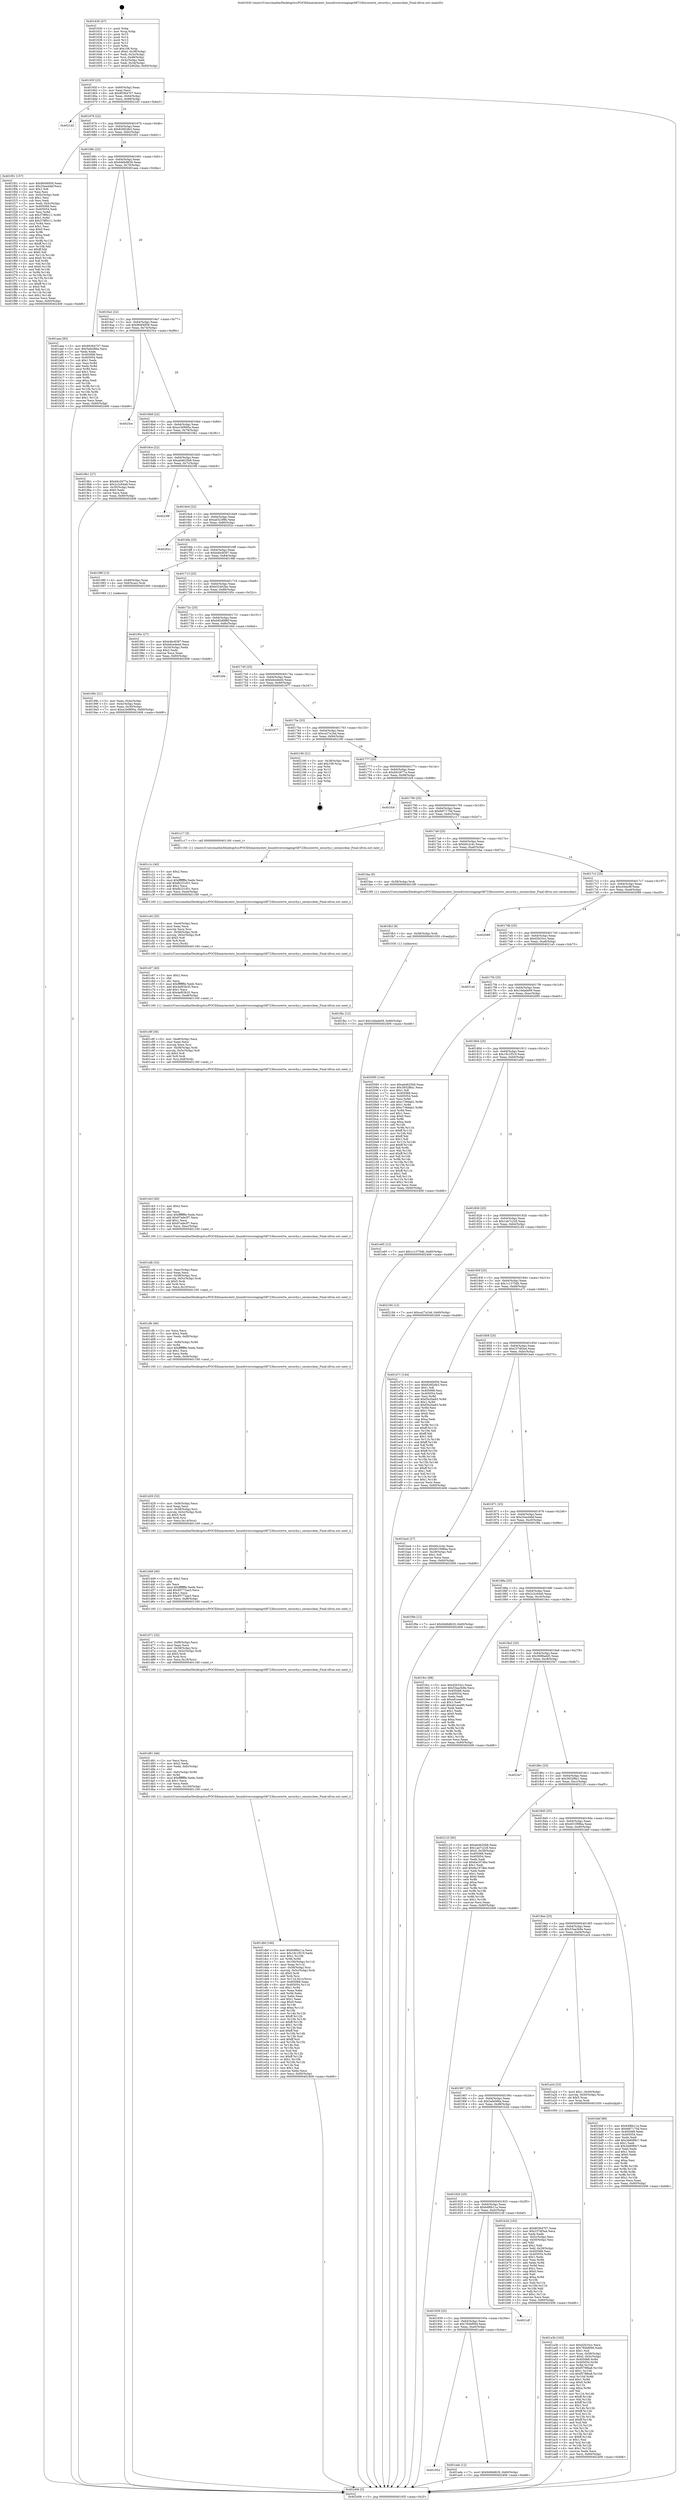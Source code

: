 digraph "0x401630" {
  label = "0x401630 (/mnt/c/Users/mathe/Desktop/tcc/POCII/binaries/extr_linuxdriversstagingrtl8723bscorertw_security.c_secmicclear_Final-ollvm.out::main(0))"
  labelloc = "t"
  node[shape=record]

  Entry [label="",width=0.3,height=0.3,shape=circle,fillcolor=black,style=filled]
  "0x40165f" [label="{
     0x40165f [23]\l
     | [instrs]\l
     &nbsp;&nbsp;0x40165f \<+3\>: mov -0x60(%rbp),%eax\l
     &nbsp;&nbsp;0x401662 \<+2\>: mov %eax,%ecx\l
     &nbsp;&nbsp;0x401664 \<+6\>: sub $0x80364707,%ecx\l
     &nbsp;&nbsp;0x40166a \<+3\>: mov %eax,-0x64(%rbp)\l
     &nbsp;&nbsp;0x40166d \<+3\>: mov %ecx,-0x68(%rbp)\l
     &nbsp;&nbsp;0x401670 \<+6\>: je 00000000004021d3 \<main+0xba3\>\l
  }"]
  "0x4021d3" [label="{
     0x4021d3\l
  }", style=dashed]
  "0x401676" [label="{
     0x401676 [22]\l
     | [instrs]\l
     &nbsp;&nbsp;0x401676 \<+5\>: jmp 000000000040167b \<main+0x4b\>\l
     &nbsp;&nbsp;0x40167b \<+3\>: mov -0x64(%rbp),%eax\l
     &nbsp;&nbsp;0x40167e \<+5\>: sub $0x826f2db3,%eax\l
     &nbsp;&nbsp;0x401683 \<+3\>: mov %eax,-0x6c(%rbp)\l
     &nbsp;&nbsp;0x401686 \<+6\>: je 0000000000401f01 \<main+0x8d1\>\l
  }"]
  Exit [label="",width=0.3,height=0.3,shape=circle,fillcolor=black,style=filled,peripheries=2]
  "0x401f01" [label="{
     0x401f01 [157]\l
     | [instrs]\l
     &nbsp;&nbsp;0x401f01 \<+5\>: mov $0x964f4956,%eax\l
     &nbsp;&nbsp;0x401f06 \<+5\>: mov $0x25ee44bf,%ecx\l
     &nbsp;&nbsp;0x401f0b \<+2\>: mov $0x1,%dl\l
     &nbsp;&nbsp;0x401f0d \<+2\>: xor %esi,%esi\l
     &nbsp;&nbsp;0x401f0f \<+3\>: mov -0x5c(%rbp),%edi\l
     &nbsp;&nbsp;0x401f12 \<+3\>: sub $0x1,%esi\l
     &nbsp;&nbsp;0x401f15 \<+2\>: sub %esi,%edi\l
     &nbsp;&nbsp;0x401f17 \<+3\>: mov %edi,-0x5c(%rbp)\l
     &nbsp;&nbsp;0x401f1a \<+7\>: mov 0x405068,%esi\l
     &nbsp;&nbsp;0x401f21 \<+7\>: mov 0x405054,%edi\l
     &nbsp;&nbsp;0x401f28 \<+3\>: mov %esi,%r8d\l
     &nbsp;&nbsp;0x401f2b \<+7\>: sub $0x378f0c11,%r8d\l
     &nbsp;&nbsp;0x401f32 \<+4\>: sub $0x1,%r8d\l
     &nbsp;&nbsp;0x401f36 \<+7\>: add $0x378f0c11,%r8d\l
     &nbsp;&nbsp;0x401f3d \<+4\>: imul %r8d,%esi\l
     &nbsp;&nbsp;0x401f41 \<+3\>: and $0x1,%esi\l
     &nbsp;&nbsp;0x401f44 \<+3\>: cmp $0x0,%esi\l
     &nbsp;&nbsp;0x401f47 \<+4\>: sete %r9b\l
     &nbsp;&nbsp;0x401f4b \<+3\>: cmp $0xa,%edi\l
     &nbsp;&nbsp;0x401f4e \<+4\>: setl %r10b\l
     &nbsp;&nbsp;0x401f52 \<+3\>: mov %r9b,%r11b\l
     &nbsp;&nbsp;0x401f55 \<+4\>: xor $0xff,%r11b\l
     &nbsp;&nbsp;0x401f59 \<+3\>: mov %r10b,%bl\l
     &nbsp;&nbsp;0x401f5c \<+3\>: xor $0xff,%bl\l
     &nbsp;&nbsp;0x401f5f \<+3\>: xor $0x0,%dl\l
     &nbsp;&nbsp;0x401f62 \<+3\>: mov %r11b,%r14b\l
     &nbsp;&nbsp;0x401f65 \<+4\>: and $0x0,%r14b\l
     &nbsp;&nbsp;0x401f69 \<+3\>: and %dl,%r9b\l
     &nbsp;&nbsp;0x401f6c \<+3\>: mov %bl,%r15b\l
     &nbsp;&nbsp;0x401f6f \<+4\>: and $0x0,%r15b\l
     &nbsp;&nbsp;0x401f73 \<+3\>: and %dl,%r10b\l
     &nbsp;&nbsp;0x401f76 \<+3\>: or %r9b,%r14b\l
     &nbsp;&nbsp;0x401f79 \<+3\>: or %r10b,%r15b\l
     &nbsp;&nbsp;0x401f7c \<+3\>: xor %r15b,%r14b\l
     &nbsp;&nbsp;0x401f7f \<+3\>: or %bl,%r11b\l
     &nbsp;&nbsp;0x401f82 \<+4\>: xor $0xff,%r11b\l
     &nbsp;&nbsp;0x401f86 \<+3\>: or $0x0,%dl\l
     &nbsp;&nbsp;0x401f89 \<+3\>: and %dl,%r11b\l
     &nbsp;&nbsp;0x401f8c \<+3\>: or %r11b,%r14b\l
     &nbsp;&nbsp;0x401f8f \<+4\>: test $0x1,%r14b\l
     &nbsp;&nbsp;0x401f93 \<+3\>: cmovne %ecx,%eax\l
     &nbsp;&nbsp;0x401f96 \<+3\>: mov %eax,-0x60(%rbp)\l
     &nbsp;&nbsp;0x401f99 \<+5\>: jmp 0000000000402406 \<main+0xdd6\>\l
  }"]
  "0x40168c" [label="{
     0x40168c [22]\l
     | [instrs]\l
     &nbsp;&nbsp;0x40168c \<+5\>: jmp 0000000000401691 \<main+0x61\>\l
     &nbsp;&nbsp;0x401691 \<+3\>: mov -0x64(%rbp),%eax\l
     &nbsp;&nbsp;0x401694 \<+5\>: sub $0x946b8629,%eax\l
     &nbsp;&nbsp;0x401699 \<+3\>: mov %eax,-0x70(%rbp)\l
     &nbsp;&nbsp;0x40169c \<+6\>: je 0000000000401aea \<main+0x4ba\>\l
  }"]
  "0x401fbc" [label="{
     0x401fbc [12]\l
     | [instrs]\l
     &nbsp;&nbsp;0x401fbc \<+7\>: movl $0x16dade09,-0x60(%rbp)\l
     &nbsp;&nbsp;0x401fc3 \<+5\>: jmp 0000000000402406 \<main+0xdd6\>\l
  }"]
  "0x401aea" [label="{
     0x401aea [83]\l
     | [instrs]\l
     &nbsp;&nbsp;0x401aea \<+5\>: mov $0x80364707,%eax\l
     &nbsp;&nbsp;0x401aef \<+5\>: mov $0x5afa586a,%ecx\l
     &nbsp;&nbsp;0x401af4 \<+2\>: xor %edx,%edx\l
     &nbsp;&nbsp;0x401af6 \<+7\>: mov 0x405068,%esi\l
     &nbsp;&nbsp;0x401afd \<+7\>: mov 0x405054,%edi\l
     &nbsp;&nbsp;0x401b04 \<+3\>: sub $0x1,%edx\l
     &nbsp;&nbsp;0x401b07 \<+3\>: mov %esi,%r8d\l
     &nbsp;&nbsp;0x401b0a \<+3\>: add %edx,%r8d\l
     &nbsp;&nbsp;0x401b0d \<+4\>: imul %r8d,%esi\l
     &nbsp;&nbsp;0x401b11 \<+3\>: and $0x1,%esi\l
     &nbsp;&nbsp;0x401b14 \<+3\>: cmp $0x0,%esi\l
     &nbsp;&nbsp;0x401b17 \<+4\>: sete %r9b\l
     &nbsp;&nbsp;0x401b1b \<+3\>: cmp $0xa,%edi\l
     &nbsp;&nbsp;0x401b1e \<+4\>: setl %r10b\l
     &nbsp;&nbsp;0x401b22 \<+3\>: mov %r9b,%r11b\l
     &nbsp;&nbsp;0x401b25 \<+3\>: and %r10b,%r11b\l
     &nbsp;&nbsp;0x401b28 \<+3\>: xor %r10b,%r9b\l
     &nbsp;&nbsp;0x401b2b \<+3\>: or %r9b,%r11b\l
     &nbsp;&nbsp;0x401b2e \<+4\>: test $0x1,%r11b\l
     &nbsp;&nbsp;0x401b32 \<+3\>: cmovne %ecx,%eax\l
     &nbsp;&nbsp;0x401b35 \<+3\>: mov %eax,-0x60(%rbp)\l
     &nbsp;&nbsp;0x401b38 \<+5\>: jmp 0000000000402406 \<main+0xdd6\>\l
  }"]
  "0x4016a2" [label="{
     0x4016a2 [22]\l
     | [instrs]\l
     &nbsp;&nbsp;0x4016a2 \<+5\>: jmp 00000000004016a7 \<main+0x77\>\l
     &nbsp;&nbsp;0x4016a7 \<+3\>: mov -0x64(%rbp),%eax\l
     &nbsp;&nbsp;0x4016aa \<+5\>: sub $0x964f4956,%eax\l
     &nbsp;&nbsp;0x4016af \<+3\>: mov %eax,-0x74(%rbp)\l
     &nbsp;&nbsp;0x4016b2 \<+6\>: je 00000000004023ce \<main+0xd9e\>\l
  }"]
  "0x401fb3" [label="{
     0x401fb3 [9]\l
     | [instrs]\l
     &nbsp;&nbsp;0x401fb3 \<+4\>: mov -0x58(%rbp),%rdi\l
     &nbsp;&nbsp;0x401fb7 \<+5\>: call 0000000000401030 \<free@plt\>\l
     | [calls]\l
     &nbsp;&nbsp;0x401030 \{1\} (unknown)\l
  }"]
  "0x4023ce" [label="{
     0x4023ce\l
  }", style=dashed]
  "0x4016b8" [label="{
     0x4016b8 [22]\l
     | [instrs]\l
     &nbsp;&nbsp;0x4016b8 \<+5\>: jmp 00000000004016bd \<main+0x8d\>\l
     &nbsp;&nbsp;0x4016bd \<+3\>: mov -0x64(%rbp),%eax\l
     &nbsp;&nbsp;0x4016c0 \<+5\>: sub $0xa1b0895a,%eax\l
     &nbsp;&nbsp;0x4016c5 \<+3\>: mov %eax,-0x78(%rbp)\l
     &nbsp;&nbsp;0x4016c8 \<+6\>: je 00000000004019b1 \<main+0x381\>\l
  }"]
  "0x401dbf" [label="{
     0x401dbf [166]\l
     | [instrs]\l
     &nbsp;&nbsp;0x401dbf \<+5\>: mov $0x64f6b11a,%ecx\l
     &nbsp;&nbsp;0x401dc4 \<+5\>: mov $0x19c1f519,%edx\l
     &nbsp;&nbsp;0x401dc9 \<+3\>: mov $0x1,%r10b\l
     &nbsp;&nbsp;0x401dcc \<+3\>: xor %r9d,%r9d\l
     &nbsp;&nbsp;0x401dcf \<+7\>: mov -0x100(%rbp),%r11d\l
     &nbsp;&nbsp;0x401dd6 \<+4\>: imul %eax,%r11d\l
     &nbsp;&nbsp;0x401dda \<+4\>: mov -0x58(%rbp),%rsi\l
     &nbsp;&nbsp;0x401dde \<+4\>: movslq -0x5c(%rbp),%rdi\l
     &nbsp;&nbsp;0x401de2 \<+4\>: shl $0x5,%rdi\l
     &nbsp;&nbsp;0x401de6 \<+3\>: add %rdi,%rsi\l
     &nbsp;&nbsp;0x401de9 \<+4\>: mov %r11d,0x1c(%rsi)\l
     &nbsp;&nbsp;0x401ded \<+7\>: mov 0x405068,%eax\l
     &nbsp;&nbsp;0x401df4 \<+8\>: mov 0x405054,%r11d\l
     &nbsp;&nbsp;0x401dfc \<+4\>: sub $0x1,%r9d\l
     &nbsp;&nbsp;0x401e00 \<+2\>: mov %eax,%ebx\l
     &nbsp;&nbsp;0x401e02 \<+3\>: add %r9d,%ebx\l
     &nbsp;&nbsp;0x401e05 \<+3\>: imul %ebx,%eax\l
     &nbsp;&nbsp;0x401e08 \<+3\>: and $0x1,%eax\l
     &nbsp;&nbsp;0x401e0b \<+3\>: cmp $0x0,%eax\l
     &nbsp;&nbsp;0x401e0e \<+4\>: sete %r14b\l
     &nbsp;&nbsp;0x401e12 \<+4\>: cmp $0xa,%r11d\l
     &nbsp;&nbsp;0x401e16 \<+4\>: setl %r15b\l
     &nbsp;&nbsp;0x401e1a \<+3\>: mov %r14b,%r12b\l
     &nbsp;&nbsp;0x401e1d \<+4\>: xor $0xff,%r12b\l
     &nbsp;&nbsp;0x401e21 \<+3\>: mov %r15b,%r13b\l
     &nbsp;&nbsp;0x401e24 \<+4\>: xor $0xff,%r13b\l
     &nbsp;&nbsp;0x401e28 \<+4\>: xor $0x1,%r10b\l
     &nbsp;&nbsp;0x401e2c \<+3\>: mov %r12b,%al\l
     &nbsp;&nbsp;0x401e2f \<+2\>: and $0xff,%al\l
     &nbsp;&nbsp;0x401e31 \<+3\>: and %r10b,%r14b\l
     &nbsp;&nbsp;0x401e34 \<+3\>: mov %r13b,%sil\l
     &nbsp;&nbsp;0x401e37 \<+4\>: and $0xff,%sil\l
     &nbsp;&nbsp;0x401e3b \<+3\>: and %r10b,%r15b\l
     &nbsp;&nbsp;0x401e3e \<+3\>: or %r14b,%al\l
     &nbsp;&nbsp;0x401e41 \<+3\>: or %r15b,%sil\l
     &nbsp;&nbsp;0x401e44 \<+3\>: xor %sil,%al\l
     &nbsp;&nbsp;0x401e47 \<+3\>: or %r13b,%r12b\l
     &nbsp;&nbsp;0x401e4a \<+4\>: xor $0xff,%r12b\l
     &nbsp;&nbsp;0x401e4e \<+4\>: or $0x1,%r10b\l
     &nbsp;&nbsp;0x401e52 \<+3\>: and %r10b,%r12b\l
     &nbsp;&nbsp;0x401e55 \<+3\>: or %r12b,%al\l
     &nbsp;&nbsp;0x401e58 \<+2\>: test $0x1,%al\l
     &nbsp;&nbsp;0x401e5a \<+3\>: cmovne %edx,%ecx\l
     &nbsp;&nbsp;0x401e5d \<+3\>: mov %ecx,-0x60(%rbp)\l
     &nbsp;&nbsp;0x401e60 \<+5\>: jmp 0000000000402406 \<main+0xdd6\>\l
  }"]
  "0x4019b1" [label="{
     0x4019b1 [27]\l
     | [instrs]\l
     &nbsp;&nbsp;0x4019b1 \<+5\>: mov $0xd4c2677a,%eax\l
     &nbsp;&nbsp;0x4019b6 \<+5\>: mov $0x2c2c64a9,%ecx\l
     &nbsp;&nbsp;0x4019bb \<+3\>: mov -0x30(%rbp),%edx\l
     &nbsp;&nbsp;0x4019be \<+3\>: cmp $0x0,%edx\l
     &nbsp;&nbsp;0x4019c1 \<+3\>: cmove %ecx,%eax\l
     &nbsp;&nbsp;0x4019c4 \<+3\>: mov %eax,-0x60(%rbp)\l
     &nbsp;&nbsp;0x4019c7 \<+5\>: jmp 0000000000402406 \<main+0xdd6\>\l
  }"]
  "0x4016ce" [label="{
     0x4016ce [22]\l
     | [instrs]\l
     &nbsp;&nbsp;0x4016ce \<+5\>: jmp 00000000004016d3 \<main+0xa3\>\l
     &nbsp;&nbsp;0x4016d3 \<+3\>: mov -0x64(%rbp),%eax\l
     &nbsp;&nbsp;0x4016d6 \<+5\>: sub $0xab4625b8,%eax\l
     &nbsp;&nbsp;0x4016db \<+3\>: mov %eax,-0x7c(%rbp)\l
     &nbsp;&nbsp;0x4016de \<+6\>: je 00000000004023f8 \<main+0xdc8\>\l
  }"]
  "0x401d91" [label="{
     0x401d91 [46]\l
     | [instrs]\l
     &nbsp;&nbsp;0x401d91 \<+2\>: xor %ecx,%ecx\l
     &nbsp;&nbsp;0x401d93 \<+5\>: mov $0x2,%edx\l
     &nbsp;&nbsp;0x401d98 \<+6\>: mov %edx,-0xfc(%rbp)\l
     &nbsp;&nbsp;0x401d9e \<+1\>: cltd\l
     &nbsp;&nbsp;0x401d9f \<+7\>: mov -0xfc(%rbp),%r9d\l
     &nbsp;&nbsp;0x401da6 \<+3\>: idiv %r9d\l
     &nbsp;&nbsp;0x401da9 \<+6\>: imul $0xfffffffe,%edx,%edx\l
     &nbsp;&nbsp;0x401daf \<+3\>: sub $0x1,%ecx\l
     &nbsp;&nbsp;0x401db2 \<+2\>: sub %ecx,%edx\l
     &nbsp;&nbsp;0x401db4 \<+6\>: mov %edx,-0x100(%rbp)\l
     &nbsp;&nbsp;0x401dba \<+5\>: call 0000000000401160 \<next_i\>\l
     | [calls]\l
     &nbsp;&nbsp;0x401160 \{1\} (/mnt/c/Users/mathe/Desktop/tcc/POCII/binaries/extr_linuxdriversstagingrtl8723bscorertw_security.c_secmicclear_Final-ollvm.out::next_i)\l
  }"]
  "0x4023f8" [label="{
     0x4023f8\l
  }", style=dashed]
  "0x4016e4" [label="{
     0x4016e4 [22]\l
     | [instrs]\l
     &nbsp;&nbsp;0x4016e4 \<+5\>: jmp 00000000004016e9 \<main+0xb9\>\l
     &nbsp;&nbsp;0x4016e9 \<+3\>: mov -0x64(%rbp),%eax\l
     &nbsp;&nbsp;0x4016ec \<+5\>: sub $0xad323f9b,%eax\l
     &nbsp;&nbsp;0x4016f1 \<+3\>: mov %eax,-0x80(%rbp)\l
     &nbsp;&nbsp;0x4016f4 \<+6\>: je 000000000040202c \<main+0x9fc\>\l
  }"]
  "0x401d71" [label="{
     0x401d71 [32]\l
     | [instrs]\l
     &nbsp;&nbsp;0x401d71 \<+6\>: mov -0xf8(%rbp),%ecx\l
     &nbsp;&nbsp;0x401d77 \<+3\>: imul %eax,%ecx\l
     &nbsp;&nbsp;0x401d7a \<+4\>: mov -0x58(%rbp),%rsi\l
     &nbsp;&nbsp;0x401d7e \<+4\>: movslq -0x5c(%rbp),%rdi\l
     &nbsp;&nbsp;0x401d82 \<+4\>: shl $0x5,%rdi\l
     &nbsp;&nbsp;0x401d86 \<+3\>: add %rdi,%rsi\l
     &nbsp;&nbsp;0x401d89 \<+3\>: mov %ecx,0x18(%rsi)\l
     &nbsp;&nbsp;0x401d8c \<+5\>: call 0000000000401160 \<next_i\>\l
     | [calls]\l
     &nbsp;&nbsp;0x401160 \{1\} (/mnt/c/Users/mathe/Desktop/tcc/POCII/binaries/extr_linuxdriversstagingrtl8723bscorertw_security.c_secmicclear_Final-ollvm.out::next_i)\l
  }"]
  "0x40202c" [label="{
     0x40202c\l
  }", style=dashed]
  "0x4016fa" [label="{
     0x4016fa [25]\l
     | [instrs]\l
     &nbsp;&nbsp;0x4016fa \<+5\>: jmp 00000000004016ff \<main+0xcf\>\l
     &nbsp;&nbsp;0x4016ff \<+3\>: mov -0x64(%rbp),%eax\l
     &nbsp;&nbsp;0x401702 \<+5\>: sub $0xb4bc8397,%eax\l
     &nbsp;&nbsp;0x401707 \<+6\>: mov %eax,-0x84(%rbp)\l
     &nbsp;&nbsp;0x40170d \<+6\>: je 000000000040198f \<main+0x35f\>\l
  }"]
  "0x401d49" [label="{
     0x401d49 [40]\l
     | [instrs]\l
     &nbsp;&nbsp;0x401d49 \<+5\>: mov $0x2,%ecx\l
     &nbsp;&nbsp;0x401d4e \<+1\>: cltd\l
     &nbsp;&nbsp;0x401d4f \<+2\>: idiv %ecx\l
     &nbsp;&nbsp;0x401d51 \<+6\>: imul $0xfffffffe,%edx,%ecx\l
     &nbsp;&nbsp;0x401d57 \<+6\>: add $0x95772aa3,%ecx\l
     &nbsp;&nbsp;0x401d5d \<+3\>: add $0x1,%ecx\l
     &nbsp;&nbsp;0x401d60 \<+6\>: sub $0x95772aa3,%ecx\l
     &nbsp;&nbsp;0x401d66 \<+6\>: mov %ecx,-0xf8(%rbp)\l
     &nbsp;&nbsp;0x401d6c \<+5\>: call 0000000000401160 \<next_i\>\l
     | [calls]\l
     &nbsp;&nbsp;0x401160 \{1\} (/mnt/c/Users/mathe/Desktop/tcc/POCII/binaries/extr_linuxdriversstagingrtl8723bscorertw_security.c_secmicclear_Final-ollvm.out::next_i)\l
  }"]
  "0x40198f" [label="{
     0x40198f [13]\l
     | [instrs]\l
     &nbsp;&nbsp;0x40198f \<+4\>: mov -0x48(%rbp),%rax\l
     &nbsp;&nbsp;0x401993 \<+4\>: mov 0x8(%rax),%rdi\l
     &nbsp;&nbsp;0x401997 \<+5\>: call 0000000000401060 \<atoi@plt\>\l
     | [calls]\l
     &nbsp;&nbsp;0x401060 \{1\} (unknown)\l
  }"]
  "0x401713" [label="{
     0x401713 [25]\l
     | [instrs]\l
     &nbsp;&nbsp;0x401713 \<+5\>: jmp 0000000000401718 \<main+0xe8\>\l
     &nbsp;&nbsp;0x401718 \<+3\>: mov -0x64(%rbp),%eax\l
     &nbsp;&nbsp;0x40171b \<+5\>: sub $0xb52462be,%eax\l
     &nbsp;&nbsp;0x401720 \<+6\>: mov %eax,-0x88(%rbp)\l
     &nbsp;&nbsp;0x401726 \<+6\>: je 000000000040195c \<main+0x32c\>\l
  }"]
  "0x401d29" [label="{
     0x401d29 [32]\l
     | [instrs]\l
     &nbsp;&nbsp;0x401d29 \<+6\>: mov -0xf4(%rbp),%ecx\l
     &nbsp;&nbsp;0x401d2f \<+3\>: imul %eax,%ecx\l
     &nbsp;&nbsp;0x401d32 \<+4\>: mov -0x58(%rbp),%rsi\l
     &nbsp;&nbsp;0x401d36 \<+4\>: movslq -0x5c(%rbp),%rdi\l
     &nbsp;&nbsp;0x401d3a \<+4\>: shl $0x5,%rdi\l
     &nbsp;&nbsp;0x401d3e \<+3\>: add %rdi,%rsi\l
     &nbsp;&nbsp;0x401d41 \<+3\>: mov %ecx,0x14(%rsi)\l
     &nbsp;&nbsp;0x401d44 \<+5\>: call 0000000000401160 \<next_i\>\l
     | [calls]\l
     &nbsp;&nbsp;0x401160 \{1\} (/mnt/c/Users/mathe/Desktop/tcc/POCII/binaries/extr_linuxdriversstagingrtl8723bscorertw_security.c_secmicclear_Final-ollvm.out::next_i)\l
  }"]
  "0x40195c" [label="{
     0x40195c [27]\l
     | [instrs]\l
     &nbsp;&nbsp;0x40195c \<+5\>: mov $0xb4bc8397,%eax\l
     &nbsp;&nbsp;0x401961 \<+5\>: mov $0xbdceded4,%ecx\l
     &nbsp;&nbsp;0x401966 \<+3\>: mov -0x34(%rbp),%edx\l
     &nbsp;&nbsp;0x401969 \<+3\>: cmp $0x2,%edx\l
     &nbsp;&nbsp;0x40196c \<+3\>: cmovne %ecx,%eax\l
     &nbsp;&nbsp;0x40196f \<+3\>: mov %eax,-0x60(%rbp)\l
     &nbsp;&nbsp;0x401972 \<+5\>: jmp 0000000000402406 \<main+0xdd6\>\l
  }"]
  "0x40172c" [label="{
     0x40172c [25]\l
     | [instrs]\l
     &nbsp;&nbsp;0x40172c \<+5\>: jmp 0000000000401731 \<main+0x101\>\l
     &nbsp;&nbsp;0x401731 \<+3\>: mov -0x64(%rbp),%eax\l
     &nbsp;&nbsp;0x401734 \<+5\>: sub $0xb82d986f,%eax\l
     &nbsp;&nbsp;0x401739 \<+6\>: mov %eax,-0x8c(%rbp)\l
     &nbsp;&nbsp;0x40173f \<+6\>: je 0000000000401fd4 \<main+0x9a4\>\l
  }"]
  "0x402406" [label="{
     0x402406 [5]\l
     | [instrs]\l
     &nbsp;&nbsp;0x402406 \<+5\>: jmp 000000000040165f \<main+0x2f\>\l
  }"]
  "0x401630" [label="{
     0x401630 [47]\l
     | [instrs]\l
     &nbsp;&nbsp;0x401630 \<+1\>: push %rbp\l
     &nbsp;&nbsp;0x401631 \<+3\>: mov %rsp,%rbp\l
     &nbsp;&nbsp;0x401634 \<+2\>: push %r15\l
     &nbsp;&nbsp;0x401636 \<+2\>: push %r14\l
     &nbsp;&nbsp;0x401638 \<+2\>: push %r13\l
     &nbsp;&nbsp;0x40163a \<+2\>: push %r12\l
     &nbsp;&nbsp;0x40163c \<+1\>: push %rbx\l
     &nbsp;&nbsp;0x40163d \<+7\>: sub $0x108,%rsp\l
     &nbsp;&nbsp;0x401644 \<+7\>: movl $0x0,-0x38(%rbp)\l
     &nbsp;&nbsp;0x40164b \<+3\>: mov %edi,-0x3c(%rbp)\l
     &nbsp;&nbsp;0x40164e \<+4\>: mov %rsi,-0x48(%rbp)\l
     &nbsp;&nbsp;0x401652 \<+3\>: mov -0x3c(%rbp),%edi\l
     &nbsp;&nbsp;0x401655 \<+3\>: mov %edi,-0x34(%rbp)\l
     &nbsp;&nbsp;0x401658 \<+7\>: movl $0xb52462be,-0x60(%rbp)\l
  }"]
  "0x40199c" [label="{
     0x40199c [21]\l
     | [instrs]\l
     &nbsp;&nbsp;0x40199c \<+3\>: mov %eax,-0x4c(%rbp)\l
     &nbsp;&nbsp;0x40199f \<+3\>: mov -0x4c(%rbp),%eax\l
     &nbsp;&nbsp;0x4019a2 \<+3\>: mov %eax,-0x30(%rbp)\l
     &nbsp;&nbsp;0x4019a5 \<+7\>: movl $0xa1b0895a,-0x60(%rbp)\l
     &nbsp;&nbsp;0x4019ac \<+5\>: jmp 0000000000402406 \<main+0xdd6\>\l
  }"]
  "0x401cfb" [label="{
     0x401cfb [46]\l
     | [instrs]\l
     &nbsp;&nbsp;0x401cfb \<+2\>: xor %ecx,%ecx\l
     &nbsp;&nbsp;0x401cfd \<+5\>: mov $0x2,%edx\l
     &nbsp;&nbsp;0x401d02 \<+6\>: mov %edx,-0xf0(%rbp)\l
     &nbsp;&nbsp;0x401d08 \<+1\>: cltd\l
     &nbsp;&nbsp;0x401d09 \<+7\>: mov -0xf0(%rbp),%r9d\l
     &nbsp;&nbsp;0x401d10 \<+3\>: idiv %r9d\l
     &nbsp;&nbsp;0x401d13 \<+6\>: imul $0xfffffffe,%edx,%edx\l
     &nbsp;&nbsp;0x401d19 \<+3\>: sub $0x1,%ecx\l
     &nbsp;&nbsp;0x401d1c \<+2\>: sub %ecx,%edx\l
     &nbsp;&nbsp;0x401d1e \<+6\>: mov %edx,-0xf4(%rbp)\l
     &nbsp;&nbsp;0x401d24 \<+5\>: call 0000000000401160 \<next_i\>\l
     | [calls]\l
     &nbsp;&nbsp;0x401160 \{1\} (/mnt/c/Users/mathe/Desktop/tcc/POCII/binaries/extr_linuxdriversstagingrtl8723bscorertw_security.c_secmicclear_Final-ollvm.out::next_i)\l
  }"]
  "0x401fd4" [label="{
     0x401fd4\l
  }", style=dashed]
  "0x401745" [label="{
     0x401745 [25]\l
     | [instrs]\l
     &nbsp;&nbsp;0x401745 \<+5\>: jmp 000000000040174a \<main+0x11a\>\l
     &nbsp;&nbsp;0x40174a \<+3\>: mov -0x64(%rbp),%eax\l
     &nbsp;&nbsp;0x40174d \<+5\>: sub $0xbdceded4,%eax\l
     &nbsp;&nbsp;0x401752 \<+6\>: mov %eax,-0x90(%rbp)\l
     &nbsp;&nbsp;0x401758 \<+6\>: je 0000000000401977 \<main+0x347\>\l
  }"]
  "0x401cdb" [label="{
     0x401cdb [32]\l
     | [instrs]\l
     &nbsp;&nbsp;0x401cdb \<+6\>: mov -0xec(%rbp),%ecx\l
     &nbsp;&nbsp;0x401ce1 \<+3\>: imul %eax,%ecx\l
     &nbsp;&nbsp;0x401ce4 \<+4\>: mov -0x58(%rbp),%rsi\l
     &nbsp;&nbsp;0x401ce8 \<+4\>: movslq -0x5c(%rbp),%rdi\l
     &nbsp;&nbsp;0x401cec \<+4\>: shl $0x5,%rdi\l
     &nbsp;&nbsp;0x401cf0 \<+3\>: add %rdi,%rsi\l
     &nbsp;&nbsp;0x401cf3 \<+3\>: mov %ecx,0x10(%rsi)\l
     &nbsp;&nbsp;0x401cf6 \<+5\>: call 0000000000401160 \<next_i\>\l
     | [calls]\l
     &nbsp;&nbsp;0x401160 \{1\} (/mnt/c/Users/mathe/Desktop/tcc/POCII/binaries/extr_linuxdriversstagingrtl8723bscorertw_security.c_secmicclear_Final-ollvm.out::next_i)\l
  }"]
  "0x401977" [label="{
     0x401977\l
  }", style=dashed]
  "0x40175e" [label="{
     0x40175e [25]\l
     | [instrs]\l
     &nbsp;&nbsp;0x40175e \<+5\>: jmp 0000000000401763 \<main+0x133\>\l
     &nbsp;&nbsp;0x401763 \<+3\>: mov -0x64(%rbp),%eax\l
     &nbsp;&nbsp;0x401766 \<+5\>: sub $0xce27a1bd,%eax\l
     &nbsp;&nbsp;0x40176b \<+6\>: mov %eax,-0x94(%rbp)\l
     &nbsp;&nbsp;0x401771 \<+6\>: je 0000000000402190 \<main+0xb60\>\l
  }"]
  "0x401cb3" [label="{
     0x401cb3 [40]\l
     | [instrs]\l
     &nbsp;&nbsp;0x401cb3 \<+5\>: mov $0x2,%ecx\l
     &nbsp;&nbsp;0x401cb8 \<+1\>: cltd\l
     &nbsp;&nbsp;0x401cb9 \<+2\>: idiv %ecx\l
     &nbsp;&nbsp;0x401cbb \<+6\>: imul $0xfffffffe,%edx,%ecx\l
     &nbsp;&nbsp;0x401cc1 \<+6\>: add $0x97ade3f7,%ecx\l
     &nbsp;&nbsp;0x401cc7 \<+3\>: add $0x1,%ecx\l
     &nbsp;&nbsp;0x401cca \<+6\>: sub $0x97ade3f7,%ecx\l
     &nbsp;&nbsp;0x401cd0 \<+6\>: mov %ecx,-0xec(%rbp)\l
     &nbsp;&nbsp;0x401cd6 \<+5\>: call 0000000000401160 \<next_i\>\l
     | [calls]\l
     &nbsp;&nbsp;0x401160 \{1\} (/mnt/c/Users/mathe/Desktop/tcc/POCII/binaries/extr_linuxdriversstagingrtl8723bscorertw_security.c_secmicclear_Final-ollvm.out::next_i)\l
  }"]
  "0x402190" [label="{
     0x402190 [21]\l
     | [instrs]\l
     &nbsp;&nbsp;0x402190 \<+3\>: mov -0x38(%rbp),%eax\l
     &nbsp;&nbsp;0x402193 \<+7\>: add $0x108,%rsp\l
     &nbsp;&nbsp;0x40219a \<+1\>: pop %rbx\l
     &nbsp;&nbsp;0x40219b \<+2\>: pop %r12\l
     &nbsp;&nbsp;0x40219d \<+2\>: pop %r13\l
     &nbsp;&nbsp;0x40219f \<+2\>: pop %r14\l
     &nbsp;&nbsp;0x4021a1 \<+2\>: pop %r15\l
     &nbsp;&nbsp;0x4021a3 \<+1\>: pop %rbp\l
     &nbsp;&nbsp;0x4021a4 \<+1\>: ret\l
  }"]
  "0x401777" [label="{
     0x401777 [25]\l
     | [instrs]\l
     &nbsp;&nbsp;0x401777 \<+5\>: jmp 000000000040177c \<main+0x14c\>\l
     &nbsp;&nbsp;0x40177c \<+3\>: mov -0x64(%rbp),%eax\l
     &nbsp;&nbsp;0x40177f \<+5\>: sub $0xd4c2677a,%eax\l
     &nbsp;&nbsp;0x401784 \<+6\>: mov %eax,-0x98(%rbp)\l
     &nbsp;&nbsp;0x40178a \<+6\>: je 0000000000401fc8 \<main+0x998\>\l
  }"]
  "0x401c8f" [label="{
     0x401c8f [36]\l
     | [instrs]\l
     &nbsp;&nbsp;0x401c8f \<+6\>: mov -0xe8(%rbp),%ecx\l
     &nbsp;&nbsp;0x401c95 \<+3\>: imul %eax,%ecx\l
     &nbsp;&nbsp;0x401c98 \<+3\>: movslq %ecx,%rsi\l
     &nbsp;&nbsp;0x401c9b \<+4\>: mov -0x58(%rbp),%rdi\l
     &nbsp;&nbsp;0x401c9f \<+4\>: movslq -0x5c(%rbp),%r8\l
     &nbsp;&nbsp;0x401ca3 \<+4\>: shl $0x5,%r8\l
     &nbsp;&nbsp;0x401ca7 \<+3\>: add %r8,%rdi\l
     &nbsp;&nbsp;0x401caa \<+4\>: mov %rsi,0x8(%rdi)\l
     &nbsp;&nbsp;0x401cae \<+5\>: call 0000000000401160 \<next_i\>\l
     | [calls]\l
     &nbsp;&nbsp;0x401160 \{1\} (/mnt/c/Users/mathe/Desktop/tcc/POCII/binaries/extr_linuxdriversstagingrtl8723bscorertw_security.c_secmicclear_Final-ollvm.out::next_i)\l
  }"]
  "0x401fc8" [label="{
     0x401fc8\l
  }", style=dashed]
  "0x401790" [label="{
     0x401790 [25]\l
     | [instrs]\l
     &nbsp;&nbsp;0x401790 \<+5\>: jmp 0000000000401795 \<main+0x165\>\l
     &nbsp;&nbsp;0x401795 \<+3\>: mov -0x64(%rbp),%eax\l
     &nbsp;&nbsp;0x401798 \<+5\>: sub $0xfe67170d,%eax\l
     &nbsp;&nbsp;0x40179d \<+6\>: mov %eax,-0x9c(%rbp)\l
     &nbsp;&nbsp;0x4017a3 \<+6\>: je 0000000000401c17 \<main+0x5e7\>\l
  }"]
  "0x401c67" [label="{
     0x401c67 [40]\l
     | [instrs]\l
     &nbsp;&nbsp;0x401c67 \<+5\>: mov $0x2,%ecx\l
     &nbsp;&nbsp;0x401c6c \<+1\>: cltd\l
     &nbsp;&nbsp;0x401c6d \<+2\>: idiv %ecx\l
     &nbsp;&nbsp;0x401c6f \<+6\>: imul $0xfffffffe,%edx,%ecx\l
     &nbsp;&nbsp;0x401c75 \<+6\>: add $0x4ef03b35,%ecx\l
     &nbsp;&nbsp;0x401c7b \<+3\>: add $0x1,%ecx\l
     &nbsp;&nbsp;0x401c7e \<+6\>: sub $0x4ef03b35,%ecx\l
     &nbsp;&nbsp;0x401c84 \<+6\>: mov %ecx,-0xe8(%rbp)\l
     &nbsp;&nbsp;0x401c8a \<+5\>: call 0000000000401160 \<next_i\>\l
     | [calls]\l
     &nbsp;&nbsp;0x401160 \{1\} (/mnt/c/Users/mathe/Desktop/tcc/POCII/binaries/extr_linuxdriversstagingrtl8723bscorertw_security.c_secmicclear_Final-ollvm.out::next_i)\l
  }"]
  "0x401c17" [label="{
     0x401c17 [5]\l
     | [instrs]\l
     &nbsp;&nbsp;0x401c17 \<+5\>: call 0000000000401160 \<next_i\>\l
     | [calls]\l
     &nbsp;&nbsp;0x401160 \{1\} (/mnt/c/Users/mathe/Desktop/tcc/POCII/binaries/extr_linuxdriversstagingrtl8723bscorertw_security.c_secmicclear_Final-ollvm.out::next_i)\l
  }"]
  "0x4017a9" [label="{
     0x4017a9 [25]\l
     | [instrs]\l
     &nbsp;&nbsp;0x4017a9 \<+5\>: jmp 00000000004017ae \<main+0x17e\>\l
     &nbsp;&nbsp;0x4017ae \<+3\>: mov -0x64(%rbp),%eax\l
     &nbsp;&nbsp;0x4017b1 \<+5\>: sub $0xb0c2c4c,%eax\l
     &nbsp;&nbsp;0x4017b6 \<+6\>: mov %eax,-0xa0(%rbp)\l
     &nbsp;&nbsp;0x4017bc \<+6\>: je 0000000000401faa \<main+0x97a\>\l
  }"]
  "0x401c44" [label="{
     0x401c44 [35]\l
     | [instrs]\l
     &nbsp;&nbsp;0x401c44 \<+6\>: mov -0xe4(%rbp),%ecx\l
     &nbsp;&nbsp;0x401c4a \<+3\>: imul %eax,%ecx\l
     &nbsp;&nbsp;0x401c4d \<+3\>: movslq %ecx,%rsi\l
     &nbsp;&nbsp;0x401c50 \<+4\>: mov -0x58(%rbp),%rdi\l
     &nbsp;&nbsp;0x401c54 \<+4\>: movslq -0x5c(%rbp),%r8\l
     &nbsp;&nbsp;0x401c58 \<+4\>: shl $0x5,%r8\l
     &nbsp;&nbsp;0x401c5c \<+3\>: add %r8,%rdi\l
     &nbsp;&nbsp;0x401c5f \<+3\>: mov %rsi,(%rdi)\l
     &nbsp;&nbsp;0x401c62 \<+5\>: call 0000000000401160 \<next_i\>\l
     | [calls]\l
     &nbsp;&nbsp;0x401160 \{1\} (/mnt/c/Users/mathe/Desktop/tcc/POCII/binaries/extr_linuxdriversstagingrtl8723bscorertw_security.c_secmicclear_Final-ollvm.out::next_i)\l
  }"]
  "0x401faa" [label="{
     0x401faa [9]\l
     | [instrs]\l
     &nbsp;&nbsp;0x401faa \<+4\>: mov -0x58(%rbp),%rdi\l
     &nbsp;&nbsp;0x401fae \<+5\>: call 00000000004015f0 \<secmicclear\>\l
     | [calls]\l
     &nbsp;&nbsp;0x4015f0 \{1\} (/mnt/c/Users/mathe/Desktop/tcc/POCII/binaries/extr_linuxdriversstagingrtl8723bscorertw_security.c_secmicclear_Final-ollvm.out::secmicclear)\l
  }"]
  "0x4017c2" [label="{
     0x4017c2 [25]\l
     | [instrs]\l
     &nbsp;&nbsp;0x4017c2 \<+5\>: jmp 00000000004017c7 \<main+0x197\>\l
     &nbsp;&nbsp;0x4017c7 \<+3\>: mov -0x64(%rbp),%eax\l
     &nbsp;&nbsp;0x4017ca \<+5\>: sub $0xc64dc8f,%eax\l
     &nbsp;&nbsp;0x4017cf \<+6\>: mov %eax,-0xa4(%rbp)\l
     &nbsp;&nbsp;0x4017d5 \<+6\>: je 0000000000402089 \<main+0xa59\>\l
  }"]
  "0x401c1c" [label="{
     0x401c1c [40]\l
     | [instrs]\l
     &nbsp;&nbsp;0x401c1c \<+5\>: mov $0x2,%ecx\l
     &nbsp;&nbsp;0x401c21 \<+1\>: cltd\l
     &nbsp;&nbsp;0x401c22 \<+2\>: idiv %ecx\l
     &nbsp;&nbsp;0x401c24 \<+6\>: imul $0xfffffffe,%edx,%ecx\l
     &nbsp;&nbsp;0x401c2a \<+6\>: add $0xfb231d51,%ecx\l
     &nbsp;&nbsp;0x401c30 \<+3\>: add $0x1,%ecx\l
     &nbsp;&nbsp;0x401c33 \<+6\>: sub $0xfb231d51,%ecx\l
     &nbsp;&nbsp;0x401c39 \<+6\>: mov %ecx,-0xe4(%rbp)\l
     &nbsp;&nbsp;0x401c3f \<+5\>: call 0000000000401160 \<next_i\>\l
     | [calls]\l
     &nbsp;&nbsp;0x401160 \{1\} (/mnt/c/Users/mathe/Desktop/tcc/POCII/binaries/extr_linuxdriversstagingrtl8723bscorertw_security.c_secmicclear_Final-ollvm.out::next_i)\l
  }"]
  "0x402089" [label="{
     0x402089\l
  }", style=dashed]
  "0x4017db" [label="{
     0x4017db [25]\l
     | [instrs]\l
     &nbsp;&nbsp;0x4017db \<+5\>: jmp 00000000004017e0 \<main+0x1b0\>\l
     &nbsp;&nbsp;0x4017e0 \<+3\>: mov -0x64(%rbp),%eax\l
     &nbsp;&nbsp;0x4017e3 \<+5\>: sub $0xd2b33cc,%eax\l
     &nbsp;&nbsp;0x4017e8 \<+6\>: mov %eax,-0xa8(%rbp)\l
     &nbsp;&nbsp;0x4017ee \<+6\>: je 00000000004021a5 \<main+0xb75\>\l
  }"]
  "0x401952" [label="{
     0x401952\l
  }", style=dashed]
  "0x4021a5" [label="{
     0x4021a5\l
  }", style=dashed]
  "0x4017f4" [label="{
     0x4017f4 [25]\l
     | [instrs]\l
     &nbsp;&nbsp;0x4017f4 \<+5\>: jmp 00000000004017f9 \<main+0x1c9\>\l
     &nbsp;&nbsp;0x4017f9 \<+3\>: mov -0x64(%rbp),%eax\l
     &nbsp;&nbsp;0x4017fc \<+5\>: sub $0x16dade09,%eax\l
     &nbsp;&nbsp;0x401801 \<+6\>: mov %eax,-0xac(%rbp)\l
     &nbsp;&nbsp;0x401807 \<+6\>: je 0000000000402095 \<main+0xa65\>\l
  }"]
  "0x401ade" [label="{
     0x401ade [12]\l
     | [instrs]\l
     &nbsp;&nbsp;0x401ade \<+7\>: movl $0x946b8629,-0x60(%rbp)\l
     &nbsp;&nbsp;0x401ae5 \<+5\>: jmp 0000000000402406 \<main+0xdd6\>\l
  }"]
  "0x402095" [label="{
     0x402095 [144]\l
     | [instrs]\l
     &nbsp;&nbsp;0x402095 \<+5\>: mov $0xab4625b8,%eax\l
     &nbsp;&nbsp;0x40209a \<+5\>: mov $0x3932f8a1,%ecx\l
     &nbsp;&nbsp;0x40209f \<+2\>: mov $0x1,%dl\l
     &nbsp;&nbsp;0x4020a1 \<+7\>: mov 0x405068,%esi\l
     &nbsp;&nbsp;0x4020a8 \<+7\>: mov 0x405054,%edi\l
     &nbsp;&nbsp;0x4020af \<+3\>: mov %esi,%r8d\l
     &nbsp;&nbsp;0x4020b2 \<+7\>: add $0xc736dab1,%r8d\l
     &nbsp;&nbsp;0x4020b9 \<+4\>: sub $0x1,%r8d\l
     &nbsp;&nbsp;0x4020bd \<+7\>: sub $0xc736dab1,%r8d\l
     &nbsp;&nbsp;0x4020c4 \<+4\>: imul %r8d,%esi\l
     &nbsp;&nbsp;0x4020c8 \<+3\>: and $0x1,%esi\l
     &nbsp;&nbsp;0x4020cb \<+3\>: cmp $0x0,%esi\l
     &nbsp;&nbsp;0x4020ce \<+4\>: sete %r9b\l
     &nbsp;&nbsp;0x4020d2 \<+3\>: cmp $0xa,%edi\l
     &nbsp;&nbsp;0x4020d5 \<+4\>: setl %r10b\l
     &nbsp;&nbsp;0x4020d9 \<+3\>: mov %r9b,%r11b\l
     &nbsp;&nbsp;0x4020dc \<+4\>: xor $0xff,%r11b\l
     &nbsp;&nbsp;0x4020e0 \<+3\>: mov %r10b,%bl\l
     &nbsp;&nbsp;0x4020e3 \<+3\>: xor $0xff,%bl\l
     &nbsp;&nbsp;0x4020e6 \<+3\>: xor $0x1,%dl\l
     &nbsp;&nbsp;0x4020e9 \<+3\>: mov %r11b,%r14b\l
     &nbsp;&nbsp;0x4020ec \<+4\>: and $0xff,%r14b\l
     &nbsp;&nbsp;0x4020f0 \<+3\>: and %dl,%r9b\l
     &nbsp;&nbsp;0x4020f3 \<+3\>: mov %bl,%r15b\l
     &nbsp;&nbsp;0x4020f6 \<+4\>: and $0xff,%r15b\l
     &nbsp;&nbsp;0x4020fa \<+3\>: and %dl,%r10b\l
     &nbsp;&nbsp;0x4020fd \<+3\>: or %r9b,%r14b\l
     &nbsp;&nbsp;0x402100 \<+3\>: or %r10b,%r15b\l
     &nbsp;&nbsp;0x402103 \<+3\>: xor %r15b,%r14b\l
     &nbsp;&nbsp;0x402106 \<+3\>: or %bl,%r11b\l
     &nbsp;&nbsp;0x402109 \<+4\>: xor $0xff,%r11b\l
     &nbsp;&nbsp;0x40210d \<+3\>: or $0x1,%dl\l
     &nbsp;&nbsp;0x402110 \<+3\>: and %dl,%r11b\l
     &nbsp;&nbsp;0x402113 \<+3\>: or %r11b,%r14b\l
     &nbsp;&nbsp;0x402116 \<+4\>: test $0x1,%r14b\l
     &nbsp;&nbsp;0x40211a \<+3\>: cmovne %ecx,%eax\l
     &nbsp;&nbsp;0x40211d \<+3\>: mov %eax,-0x60(%rbp)\l
     &nbsp;&nbsp;0x402120 \<+5\>: jmp 0000000000402406 \<main+0xdd6\>\l
  }"]
  "0x40180d" [label="{
     0x40180d [25]\l
     | [instrs]\l
     &nbsp;&nbsp;0x40180d \<+5\>: jmp 0000000000401812 \<main+0x1e2\>\l
     &nbsp;&nbsp;0x401812 \<+3\>: mov -0x64(%rbp),%eax\l
     &nbsp;&nbsp;0x401815 \<+5\>: sub $0x19c1f519,%eax\l
     &nbsp;&nbsp;0x40181a \<+6\>: mov %eax,-0xb0(%rbp)\l
     &nbsp;&nbsp;0x401820 \<+6\>: je 0000000000401e65 \<main+0x835\>\l
  }"]
  "0x401939" [label="{
     0x401939 [25]\l
     | [instrs]\l
     &nbsp;&nbsp;0x401939 \<+5\>: jmp 000000000040193e \<main+0x30e\>\l
     &nbsp;&nbsp;0x40193e \<+3\>: mov -0x64(%rbp),%eax\l
     &nbsp;&nbsp;0x401941 \<+5\>: sub $0x784bf09d,%eax\l
     &nbsp;&nbsp;0x401946 \<+6\>: mov %eax,-0xe0(%rbp)\l
     &nbsp;&nbsp;0x40194c \<+6\>: je 0000000000401ade \<main+0x4ae\>\l
  }"]
  "0x401e65" [label="{
     0x401e65 [12]\l
     | [instrs]\l
     &nbsp;&nbsp;0x401e65 \<+7\>: movl $0x1c1375db,-0x60(%rbp)\l
     &nbsp;&nbsp;0x401e6c \<+5\>: jmp 0000000000402406 \<main+0xdd6\>\l
  }"]
  "0x401826" [label="{
     0x401826 [25]\l
     | [instrs]\l
     &nbsp;&nbsp;0x401826 \<+5\>: jmp 000000000040182b \<main+0x1fb\>\l
     &nbsp;&nbsp;0x40182b \<+3\>: mov -0x64(%rbp),%eax\l
     &nbsp;&nbsp;0x40182e \<+5\>: sub $0x1ab7c228,%eax\l
     &nbsp;&nbsp;0x401833 \<+6\>: mov %eax,-0xb4(%rbp)\l
     &nbsp;&nbsp;0x401839 \<+6\>: je 0000000000402184 \<main+0xb54\>\l
  }"]
  "0x4021df" [label="{
     0x4021df\l
  }", style=dashed]
  "0x402184" [label="{
     0x402184 [12]\l
     | [instrs]\l
     &nbsp;&nbsp;0x402184 \<+7\>: movl $0xce27a1bd,-0x60(%rbp)\l
     &nbsp;&nbsp;0x40218b \<+5\>: jmp 0000000000402406 \<main+0xdd6\>\l
  }"]
  "0x40183f" [label="{
     0x40183f [25]\l
     | [instrs]\l
     &nbsp;&nbsp;0x40183f \<+5\>: jmp 0000000000401844 \<main+0x214\>\l
     &nbsp;&nbsp;0x401844 \<+3\>: mov -0x64(%rbp),%eax\l
     &nbsp;&nbsp;0x401847 \<+5\>: sub $0x1c1375db,%eax\l
     &nbsp;&nbsp;0x40184c \<+6\>: mov %eax,-0xb8(%rbp)\l
     &nbsp;&nbsp;0x401852 \<+6\>: je 0000000000401e71 \<main+0x841\>\l
  }"]
  "0x401920" [label="{
     0x401920 [25]\l
     | [instrs]\l
     &nbsp;&nbsp;0x401920 \<+5\>: jmp 0000000000401925 \<main+0x2f5\>\l
     &nbsp;&nbsp;0x401925 \<+3\>: mov -0x64(%rbp),%eax\l
     &nbsp;&nbsp;0x401928 \<+5\>: sub $0x64f6b11a,%eax\l
     &nbsp;&nbsp;0x40192d \<+6\>: mov %eax,-0xdc(%rbp)\l
     &nbsp;&nbsp;0x401933 \<+6\>: je 00000000004021df \<main+0xbaf\>\l
  }"]
  "0x401e71" [label="{
     0x401e71 [144]\l
     | [instrs]\l
     &nbsp;&nbsp;0x401e71 \<+5\>: mov $0x964f4956,%eax\l
     &nbsp;&nbsp;0x401e76 \<+5\>: mov $0x826f2db3,%ecx\l
     &nbsp;&nbsp;0x401e7b \<+2\>: mov $0x1,%dl\l
     &nbsp;&nbsp;0x401e7d \<+7\>: mov 0x405068,%esi\l
     &nbsp;&nbsp;0x401e84 \<+7\>: mov 0x405054,%edi\l
     &nbsp;&nbsp;0x401e8b \<+3\>: mov %esi,%r8d\l
     &nbsp;&nbsp;0x401e8e \<+7\>: add $0xf3e2ba93,%r8d\l
     &nbsp;&nbsp;0x401e95 \<+4\>: sub $0x1,%r8d\l
     &nbsp;&nbsp;0x401e99 \<+7\>: sub $0xf3e2ba93,%r8d\l
     &nbsp;&nbsp;0x401ea0 \<+4\>: imul %r8d,%esi\l
     &nbsp;&nbsp;0x401ea4 \<+3\>: and $0x1,%esi\l
     &nbsp;&nbsp;0x401ea7 \<+3\>: cmp $0x0,%esi\l
     &nbsp;&nbsp;0x401eaa \<+4\>: sete %r9b\l
     &nbsp;&nbsp;0x401eae \<+3\>: cmp $0xa,%edi\l
     &nbsp;&nbsp;0x401eb1 \<+4\>: setl %r10b\l
     &nbsp;&nbsp;0x401eb5 \<+3\>: mov %r9b,%r11b\l
     &nbsp;&nbsp;0x401eb8 \<+4\>: xor $0xff,%r11b\l
     &nbsp;&nbsp;0x401ebc \<+3\>: mov %r10b,%bl\l
     &nbsp;&nbsp;0x401ebf \<+3\>: xor $0xff,%bl\l
     &nbsp;&nbsp;0x401ec2 \<+3\>: xor $0x1,%dl\l
     &nbsp;&nbsp;0x401ec5 \<+3\>: mov %r11b,%r14b\l
     &nbsp;&nbsp;0x401ec8 \<+4\>: and $0xff,%r14b\l
     &nbsp;&nbsp;0x401ecc \<+3\>: and %dl,%r9b\l
     &nbsp;&nbsp;0x401ecf \<+3\>: mov %bl,%r15b\l
     &nbsp;&nbsp;0x401ed2 \<+4\>: and $0xff,%r15b\l
     &nbsp;&nbsp;0x401ed6 \<+3\>: and %dl,%r10b\l
     &nbsp;&nbsp;0x401ed9 \<+3\>: or %r9b,%r14b\l
     &nbsp;&nbsp;0x401edc \<+3\>: or %r10b,%r15b\l
     &nbsp;&nbsp;0x401edf \<+3\>: xor %r15b,%r14b\l
     &nbsp;&nbsp;0x401ee2 \<+3\>: or %bl,%r11b\l
     &nbsp;&nbsp;0x401ee5 \<+4\>: xor $0xff,%r11b\l
     &nbsp;&nbsp;0x401ee9 \<+3\>: or $0x1,%dl\l
     &nbsp;&nbsp;0x401eec \<+3\>: and %dl,%r11b\l
     &nbsp;&nbsp;0x401eef \<+3\>: or %r11b,%r14b\l
     &nbsp;&nbsp;0x401ef2 \<+4\>: test $0x1,%r14b\l
     &nbsp;&nbsp;0x401ef6 \<+3\>: cmovne %ecx,%eax\l
     &nbsp;&nbsp;0x401ef9 \<+3\>: mov %eax,-0x60(%rbp)\l
     &nbsp;&nbsp;0x401efc \<+5\>: jmp 0000000000402406 \<main+0xdd6\>\l
  }"]
  "0x401858" [label="{
     0x401858 [25]\l
     | [instrs]\l
     &nbsp;&nbsp;0x401858 \<+5\>: jmp 000000000040185d \<main+0x22d\>\l
     &nbsp;&nbsp;0x40185d \<+3\>: mov -0x64(%rbp),%eax\l
     &nbsp;&nbsp;0x401860 \<+5\>: sub $0x237df3a4,%eax\l
     &nbsp;&nbsp;0x401865 \<+6\>: mov %eax,-0xbc(%rbp)\l
     &nbsp;&nbsp;0x40186b \<+6\>: je 0000000000401ba4 \<main+0x574\>\l
  }"]
  "0x401b3d" [label="{
     0x401b3d [103]\l
     | [instrs]\l
     &nbsp;&nbsp;0x401b3d \<+5\>: mov $0x80364707,%eax\l
     &nbsp;&nbsp;0x401b42 \<+5\>: mov $0x237df3a4,%ecx\l
     &nbsp;&nbsp;0x401b47 \<+2\>: xor %edx,%edx\l
     &nbsp;&nbsp;0x401b49 \<+3\>: mov -0x5c(%rbp),%esi\l
     &nbsp;&nbsp;0x401b4c \<+3\>: cmp -0x50(%rbp),%esi\l
     &nbsp;&nbsp;0x401b4f \<+4\>: setl %dil\l
     &nbsp;&nbsp;0x401b53 \<+4\>: and $0x1,%dil\l
     &nbsp;&nbsp;0x401b57 \<+4\>: mov %dil,-0x29(%rbp)\l
     &nbsp;&nbsp;0x401b5b \<+7\>: mov 0x405068,%esi\l
     &nbsp;&nbsp;0x401b62 \<+8\>: mov 0x405054,%r8d\l
     &nbsp;&nbsp;0x401b6a \<+3\>: sub $0x1,%edx\l
     &nbsp;&nbsp;0x401b6d \<+3\>: mov %esi,%r9d\l
     &nbsp;&nbsp;0x401b70 \<+3\>: add %edx,%r9d\l
     &nbsp;&nbsp;0x401b73 \<+4\>: imul %r9d,%esi\l
     &nbsp;&nbsp;0x401b77 \<+3\>: and $0x1,%esi\l
     &nbsp;&nbsp;0x401b7a \<+3\>: cmp $0x0,%esi\l
     &nbsp;&nbsp;0x401b7d \<+4\>: sete %dil\l
     &nbsp;&nbsp;0x401b81 \<+4\>: cmp $0xa,%r8d\l
     &nbsp;&nbsp;0x401b85 \<+4\>: setl %r10b\l
     &nbsp;&nbsp;0x401b89 \<+3\>: mov %dil,%r11b\l
     &nbsp;&nbsp;0x401b8c \<+3\>: and %r10b,%r11b\l
     &nbsp;&nbsp;0x401b8f \<+3\>: xor %r10b,%dil\l
     &nbsp;&nbsp;0x401b92 \<+3\>: or %dil,%r11b\l
     &nbsp;&nbsp;0x401b95 \<+4\>: test $0x1,%r11b\l
     &nbsp;&nbsp;0x401b99 \<+3\>: cmovne %ecx,%eax\l
     &nbsp;&nbsp;0x401b9c \<+3\>: mov %eax,-0x60(%rbp)\l
     &nbsp;&nbsp;0x401b9f \<+5\>: jmp 0000000000402406 \<main+0xdd6\>\l
  }"]
  "0x401ba4" [label="{
     0x401ba4 [27]\l
     | [instrs]\l
     &nbsp;&nbsp;0x401ba4 \<+5\>: mov $0xb0c2c4c,%eax\l
     &nbsp;&nbsp;0x401ba9 \<+5\>: mov $0x401098ba,%ecx\l
     &nbsp;&nbsp;0x401bae \<+3\>: mov -0x29(%rbp),%dl\l
     &nbsp;&nbsp;0x401bb1 \<+3\>: test $0x1,%dl\l
     &nbsp;&nbsp;0x401bb4 \<+3\>: cmovne %ecx,%eax\l
     &nbsp;&nbsp;0x401bb7 \<+3\>: mov %eax,-0x60(%rbp)\l
     &nbsp;&nbsp;0x401bba \<+5\>: jmp 0000000000402406 \<main+0xdd6\>\l
  }"]
  "0x401871" [label="{
     0x401871 [25]\l
     | [instrs]\l
     &nbsp;&nbsp;0x401871 \<+5\>: jmp 0000000000401876 \<main+0x246\>\l
     &nbsp;&nbsp;0x401876 \<+3\>: mov -0x64(%rbp),%eax\l
     &nbsp;&nbsp;0x401879 \<+5\>: sub $0x25ee44bf,%eax\l
     &nbsp;&nbsp;0x40187e \<+6\>: mov %eax,-0xc0(%rbp)\l
     &nbsp;&nbsp;0x401884 \<+6\>: je 0000000000401f9e \<main+0x96e\>\l
  }"]
  "0x401a3b" [label="{
     0x401a3b [163]\l
     | [instrs]\l
     &nbsp;&nbsp;0x401a3b \<+5\>: mov $0xd2b33cc,%ecx\l
     &nbsp;&nbsp;0x401a40 \<+5\>: mov $0x784bf09d,%edx\l
     &nbsp;&nbsp;0x401a45 \<+3\>: mov $0x1,%sil\l
     &nbsp;&nbsp;0x401a48 \<+4\>: mov %rax,-0x58(%rbp)\l
     &nbsp;&nbsp;0x401a4c \<+7\>: movl $0x0,-0x5c(%rbp)\l
     &nbsp;&nbsp;0x401a53 \<+8\>: mov 0x405068,%r8d\l
     &nbsp;&nbsp;0x401a5b \<+8\>: mov 0x405054,%r9d\l
     &nbsp;&nbsp;0x401a63 \<+3\>: mov %r8d,%r10d\l
     &nbsp;&nbsp;0x401a66 \<+7\>: add $0xf578fba8,%r10d\l
     &nbsp;&nbsp;0x401a6d \<+4\>: sub $0x1,%r10d\l
     &nbsp;&nbsp;0x401a71 \<+7\>: sub $0xf578fba8,%r10d\l
     &nbsp;&nbsp;0x401a78 \<+4\>: imul %r10d,%r8d\l
     &nbsp;&nbsp;0x401a7c \<+4\>: and $0x1,%r8d\l
     &nbsp;&nbsp;0x401a80 \<+4\>: cmp $0x0,%r8d\l
     &nbsp;&nbsp;0x401a84 \<+4\>: sete %r11b\l
     &nbsp;&nbsp;0x401a88 \<+4\>: cmp $0xa,%r9d\l
     &nbsp;&nbsp;0x401a8c \<+3\>: setl %bl\l
     &nbsp;&nbsp;0x401a8f \<+3\>: mov %r11b,%r14b\l
     &nbsp;&nbsp;0x401a92 \<+4\>: xor $0xff,%r14b\l
     &nbsp;&nbsp;0x401a96 \<+3\>: mov %bl,%r15b\l
     &nbsp;&nbsp;0x401a99 \<+4\>: xor $0xff,%r15b\l
     &nbsp;&nbsp;0x401a9d \<+4\>: xor $0x1,%sil\l
     &nbsp;&nbsp;0x401aa1 \<+3\>: mov %r14b,%r12b\l
     &nbsp;&nbsp;0x401aa4 \<+4\>: and $0xff,%r12b\l
     &nbsp;&nbsp;0x401aa8 \<+3\>: and %sil,%r11b\l
     &nbsp;&nbsp;0x401aab \<+3\>: mov %r15b,%r13b\l
     &nbsp;&nbsp;0x401aae \<+4\>: and $0xff,%r13b\l
     &nbsp;&nbsp;0x401ab2 \<+3\>: and %sil,%bl\l
     &nbsp;&nbsp;0x401ab5 \<+3\>: or %r11b,%r12b\l
     &nbsp;&nbsp;0x401ab8 \<+3\>: or %bl,%r13b\l
     &nbsp;&nbsp;0x401abb \<+3\>: xor %r13b,%r12b\l
     &nbsp;&nbsp;0x401abe \<+3\>: or %r15b,%r14b\l
     &nbsp;&nbsp;0x401ac1 \<+4\>: xor $0xff,%r14b\l
     &nbsp;&nbsp;0x401ac5 \<+4\>: or $0x1,%sil\l
     &nbsp;&nbsp;0x401ac9 \<+3\>: and %sil,%r14b\l
     &nbsp;&nbsp;0x401acc \<+3\>: or %r14b,%r12b\l
     &nbsp;&nbsp;0x401acf \<+4\>: test $0x1,%r12b\l
     &nbsp;&nbsp;0x401ad3 \<+3\>: cmovne %edx,%ecx\l
     &nbsp;&nbsp;0x401ad6 \<+3\>: mov %ecx,-0x60(%rbp)\l
     &nbsp;&nbsp;0x401ad9 \<+5\>: jmp 0000000000402406 \<main+0xdd6\>\l
  }"]
  "0x401f9e" [label="{
     0x401f9e [12]\l
     | [instrs]\l
     &nbsp;&nbsp;0x401f9e \<+7\>: movl $0x946b8629,-0x60(%rbp)\l
     &nbsp;&nbsp;0x401fa5 \<+5\>: jmp 0000000000402406 \<main+0xdd6\>\l
  }"]
  "0x40188a" [label="{
     0x40188a [25]\l
     | [instrs]\l
     &nbsp;&nbsp;0x40188a \<+5\>: jmp 000000000040188f \<main+0x25f\>\l
     &nbsp;&nbsp;0x40188f \<+3\>: mov -0x64(%rbp),%eax\l
     &nbsp;&nbsp;0x401892 \<+5\>: sub $0x2c2c64a9,%eax\l
     &nbsp;&nbsp;0x401897 \<+6\>: mov %eax,-0xc4(%rbp)\l
     &nbsp;&nbsp;0x40189d \<+6\>: je 00000000004019cc \<main+0x39c\>\l
  }"]
  "0x401907" [label="{
     0x401907 [25]\l
     | [instrs]\l
     &nbsp;&nbsp;0x401907 \<+5\>: jmp 000000000040190c \<main+0x2dc\>\l
     &nbsp;&nbsp;0x40190c \<+3\>: mov -0x64(%rbp),%eax\l
     &nbsp;&nbsp;0x40190f \<+5\>: sub $0x5afa586a,%eax\l
     &nbsp;&nbsp;0x401914 \<+6\>: mov %eax,-0xd8(%rbp)\l
     &nbsp;&nbsp;0x40191a \<+6\>: je 0000000000401b3d \<main+0x50d\>\l
  }"]
  "0x4019cc" [label="{
     0x4019cc [88]\l
     | [instrs]\l
     &nbsp;&nbsp;0x4019cc \<+5\>: mov $0xd2b33cc,%eax\l
     &nbsp;&nbsp;0x4019d1 \<+5\>: mov $0x53aa3b9e,%ecx\l
     &nbsp;&nbsp;0x4019d6 \<+7\>: mov 0x405068,%edx\l
     &nbsp;&nbsp;0x4019dd \<+7\>: mov 0x405054,%esi\l
     &nbsp;&nbsp;0x4019e4 \<+2\>: mov %edx,%edi\l
     &nbsp;&nbsp;0x4019e6 \<+6\>: sub $0xa81eee90,%edi\l
     &nbsp;&nbsp;0x4019ec \<+3\>: sub $0x1,%edi\l
     &nbsp;&nbsp;0x4019ef \<+6\>: add $0xa81eee90,%edi\l
     &nbsp;&nbsp;0x4019f5 \<+3\>: imul %edi,%edx\l
     &nbsp;&nbsp;0x4019f8 \<+3\>: and $0x1,%edx\l
     &nbsp;&nbsp;0x4019fb \<+3\>: cmp $0x0,%edx\l
     &nbsp;&nbsp;0x4019fe \<+4\>: sete %r8b\l
     &nbsp;&nbsp;0x401a02 \<+3\>: cmp $0xa,%esi\l
     &nbsp;&nbsp;0x401a05 \<+4\>: setl %r9b\l
     &nbsp;&nbsp;0x401a09 \<+3\>: mov %r8b,%r10b\l
     &nbsp;&nbsp;0x401a0c \<+3\>: and %r9b,%r10b\l
     &nbsp;&nbsp;0x401a0f \<+3\>: xor %r9b,%r8b\l
     &nbsp;&nbsp;0x401a12 \<+3\>: or %r8b,%r10b\l
     &nbsp;&nbsp;0x401a15 \<+4\>: test $0x1,%r10b\l
     &nbsp;&nbsp;0x401a19 \<+3\>: cmovne %ecx,%eax\l
     &nbsp;&nbsp;0x401a1c \<+3\>: mov %eax,-0x60(%rbp)\l
     &nbsp;&nbsp;0x401a1f \<+5\>: jmp 0000000000402406 \<main+0xdd6\>\l
  }"]
  "0x4018a3" [label="{
     0x4018a3 [25]\l
     | [instrs]\l
     &nbsp;&nbsp;0x4018a3 \<+5\>: jmp 00000000004018a8 \<main+0x278\>\l
     &nbsp;&nbsp;0x4018a8 \<+3\>: mov -0x64(%rbp),%eax\l
     &nbsp;&nbsp;0x4018ab \<+5\>: sub $0x3688add5,%eax\l
     &nbsp;&nbsp;0x4018b0 \<+6\>: mov %eax,-0xc8(%rbp)\l
     &nbsp;&nbsp;0x4018b6 \<+6\>: je 00000000004023e7 \<main+0xdb7\>\l
  }"]
  "0x401a24" [label="{
     0x401a24 [23]\l
     | [instrs]\l
     &nbsp;&nbsp;0x401a24 \<+7\>: movl $0x1,-0x50(%rbp)\l
     &nbsp;&nbsp;0x401a2b \<+4\>: movslq -0x50(%rbp),%rax\l
     &nbsp;&nbsp;0x401a2f \<+4\>: shl $0x5,%rax\l
     &nbsp;&nbsp;0x401a33 \<+3\>: mov %rax,%rdi\l
     &nbsp;&nbsp;0x401a36 \<+5\>: call 0000000000401050 \<malloc@plt\>\l
     | [calls]\l
     &nbsp;&nbsp;0x401050 \{1\} (unknown)\l
  }"]
  "0x4023e7" [label="{
     0x4023e7\l
  }", style=dashed]
  "0x4018bc" [label="{
     0x4018bc [25]\l
     | [instrs]\l
     &nbsp;&nbsp;0x4018bc \<+5\>: jmp 00000000004018c1 \<main+0x291\>\l
     &nbsp;&nbsp;0x4018c1 \<+3\>: mov -0x64(%rbp),%eax\l
     &nbsp;&nbsp;0x4018c4 \<+5\>: sub $0x3932f8a1,%eax\l
     &nbsp;&nbsp;0x4018c9 \<+6\>: mov %eax,-0xcc(%rbp)\l
     &nbsp;&nbsp;0x4018cf \<+6\>: je 0000000000402125 \<main+0xaf5\>\l
  }"]
  "0x4018ee" [label="{
     0x4018ee [25]\l
     | [instrs]\l
     &nbsp;&nbsp;0x4018ee \<+5\>: jmp 00000000004018f3 \<main+0x2c3\>\l
     &nbsp;&nbsp;0x4018f3 \<+3\>: mov -0x64(%rbp),%eax\l
     &nbsp;&nbsp;0x4018f6 \<+5\>: sub $0x53aa3b9e,%eax\l
     &nbsp;&nbsp;0x4018fb \<+6\>: mov %eax,-0xd4(%rbp)\l
     &nbsp;&nbsp;0x401901 \<+6\>: je 0000000000401a24 \<main+0x3f4\>\l
  }"]
  "0x402125" [label="{
     0x402125 [95]\l
     | [instrs]\l
     &nbsp;&nbsp;0x402125 \<+5\>: mov $0xab4625b8,%eax\l
     &nbsp;&nbsp;0x40212a \<+5\>: mov $0x1ab7c228,%ecx\l
     &nbsp;&nbsp;0x40212f \<+7\>: movl $0x0,-0x38(%rbp)\l
     &nbsp;&nbsp;0x402136 \<+7\>: mov 0x405068,%edx\l
     &nbsp;&nbsp;0x40213d \<+7\>: mov 0x405054,%esi\l
     &nbsp;&nbsp;0x402144 \<+2\>: mov %edx,%edi\l
     &nbsp;&nbsp;0x402146 \<+6\>: sub $0x6a197dbe,%edi\l
     &nbsp;&nbsp;0x40214c \<+3\>: sub $0x1,%edi\l
     &nbsp;&nbsp;0x40214f \<+6\>: add $0x6a197dbe,%edi\l
     &nbsp;&nbsp;0x402155 \<+3\>: imul %edi,%edx\l
     &nbsp;&nbsp;0x402158 \<+3\>: and $0x1,%edx\l
     &nbsp;&nbsp;0x40215b \<+3\>: cmp $0x0,%edx\l
     &nbsp;&nbsp;0x40215e \<+4\>: sete %r8b\l
     &nbsp;&nbsp;0x402162 \<+3\>: cmp $0xa,%esi\l
     &nbsp;&nbsp;0x402165 \<+4\>: setl %r9b\l
     &nbsp;&nbsp;0x402169 \<+3\>: mov %r8b,%r10b\l
     &nbsp;&nbsp;0x40216c \<+3\>: and %r9b,%r10b\l
     &nbsp;&nbsp;0x40216f \<+3\>: xor %r9b,%r8b\l
     &nbsp;&nbsp;0x402172 \<+3\>: or %r8b,%r10b\l
     &nbsp;&nbsp;0x402175 \<+4\>: test $0x1,%r10b\l
     &nbsp;&nbsp;0x402179 \<+3\>: cmovne %ecx,%eax\l
     &nbsp;&nbsp;0x40217c \<+3\>: mov %eax,-0x60(%rbp)\l
     &nbsp;&nbsp;0x40217f \<+5\>: jmp 0000000000402406 \<main+0xdd6\>\l
  }"]
  "0x4018d5" [label="{
     0x4018d5 [25]\l
     | [instrs]\l
     &nbsp;&nbsp;0x4018d5 \<+5\>: jmp 00000000004018da \<main+0x2aa\>\l
     &nbsp;&nbsp;0x4018da \<+3\>: mov -0x64(%rbp),%eax\l
     &nbsp;&nbsp;0x4018dd \<+5\>: sub $0x401098ba,%eax\l
     &nbsp;&nbsp;0x4018e2 \<+6\>: mov %eax,-0xd0(%rbp)\l
     &nbsp;&nbsp;0x4018e8 \<+6\>: je 0000000000401bbf \<main+0x58f\>\l
  }"]
  "0x401bbf" [label="{
     0x401bbf [88]\l
     | [instrs]\l
     &nbsp;&nbsp;0x401bbf \<+5\>: mov $0x64f6b11a,%eax\l
     &nbsp;&nbsp;0x401bc4 \<+5\>: mov $0xfe67170d,%ecx\l
     &nbsp;&nbsp;0x401bc9 \<+7\>: mov 0x405068,%edx\l
     &nbsp;&nbsp;0x401bd0 \<+7\>: mov 0x405054,%esi\l
     &nbsp;&nbsp;0x401bd7 \<+2\>: mov %edx,%edi\l
     &nbsp;&nbsp;0x401bd9 \<+6\>: add $0x3dd089c7,%edi\l
     &nbsp;&nbsp;0x401bdf \<+3\>: sub $0x1,%edi\l
     &nbsp;&nbsp;0x401be2 \<+6\>: sub $0x3dd089c7,%edi\l
     &nbsp;&nbsp;0x401be8 \<+3\>: imul %edi,%edx\l
     &nbsp;&nbsp;0x401beb \<+3\>: and $0x1,%edx\l
     &nbsp;&nbsp;0x401bee \<+3\>: cmp $0x0,%edx\l
     &nbsp;&nbsp;0x401bf1 \<+4\>: sete %r8b\l
     &nbsp;&nbsp;0x401bf5 \<+3\>: cmp $0xa,%esi\l
     &nbsp;&nbsp;0x401bf8 \<+4\>: setl %r9b\l
     &nbsp;&nbsp;0x401bfc \<+3\>: mov %r8b,%r10b\l
     &nbsp;&nbsp;0x401bff \<+3\>: and %r9b,%r10b\l
     &nbsp;&nbsp;0x401c02 \<+3\>: xor %r9b,%r8b\l
     &nbsp;&nbsp;0x401c05 \<+3\>: or %r8b,%r10b\l
     &nbsp;&nbsp;0x401c08 \<+4\>: test $0x1,%r10b\l
     &nbsp;&nbsp;0x401c0c \<+3\>: cmovne %ecx,%eax\l
     &nbsp;&nbsp;0x401c0f \<+3\>: mov %eax,-0x60(%rbp)\l
     &nbsp;&nbsp;0x401c12 \<+5\>: jmp 0000000000402406 \<main+0xdd6\>\l
  }"]
  Entry -> "0x401630" [label=" 1"]
  "0x40165f" -> "0x4021d3" [label=" 0"]
  "0x40165f" -> "0x401676" [label=" 23"]
  "0x402190" -> Exit [label=" 1"]
  "0x401676" -> "0x401f01" [label=" 1"]
  "0x401676" -> "0x40168c" [label=" 22"]
  "0x402184" -> "0x402406" [label=" 1"]
  "0x40168c" -> "0x401aea" [label=" 2"]
  "0x40168c" -> "0x4016a2" [label=" 20"]
  "0x402125" -> "0x402406" [label=" 1"]
  "0x4016a2" -> "0x4023ce" [label=" 0"]
  "0x4016a2" -> "0x4016b8" [label=" 20"]
  "0x402095" -> "0x402406" [label=" 1"]
  "0x4016b8" -> "0x4019b1" [label=" 1"]
  "0x4016b8" -> "0x4016ce" [label=" 19"]
  "0x401fbc" -> "0x402406" [label=" 1"]
  "0x4016ce" -> "0x4023f8" [label=" 0"]
  "0x4016ce" -> "0x4016e4" [label=" 19"]
  "0x401fb3" -> "0x401fbc" [label=" 1"]
  "0x4016e4" -> "0x40202c" [label=" 0"]
  "0x4016e4" -> "0x4016fa" [label=" 19"]
  "0x401faa" -> "0x401fb3" [label=" 1"]
  "0x4016fa" -> "0x40198f" [label=" 1"]
  "0x4016fa" -> "0x401713" [label=" 18"]
  "0x401f9e" -> "0x402406" [label=" 1"]
  "0x401713" -> "0x40195c" [label=" 1"]
  "0x401713" -> "0x40172c" [label=" 17"]
  "0x40195c" -> "0x402406" [label=" 1"]
  "0x401630" -> "0x40165f" [label=" 1"]
  "0x402406" -> "0x40165f" [label=" 22"]
  "0x40198f" -> "0x40199c" [label=" 1"]
  "0x40199c" -> "0x402406" [label=" 1"]
  "0x4019b1" -> "0x402406" [label=" 1"]
  "0x401f01" -> "0x402406" [label=" 1"]
  "0x40172c" -> "0x401fd4" [label=" 0"]
  "0x40172c" -> "0x401745" [label=" 17"]
  "0x401e71" -> "0x402406" [label=" 1"]
  "0x401745" -> "0x401977" [label=" 0"]
  "0x401745" -> "0x40175e" [label=" 17"]
  "0x401e65" -> "0x402406" [label=" 1"]
  "0x40175e" -> "0x402190" [label=" 1"]
  "0x40175e" -> "0x401777" [label=" 16"]
  "0x401dbf" -> "0x402406" [label=" 1"]
  "0x401777" -> "0x401fc8" [label=" 0"]
  "0x401777" -> "0x401790" [label=" 16"]
  "0x401d91" -> "0x401dbf" [label=" 1"]
  "0x401790" -> "0x401c17" [label=" 1"]
  "0x401790" -> "0x4017a9" [label=" 15"]
  "0x401d71" -> "0x401d91" [label=" 1"]
  "0x4017a9" -> "0x401faa" [label=" 1"]
  "0x4017a9" -> "0x4017c2" [label=" 14"]
  "0x401d49" -> "0x401d71" [label=" 1"]
  "0x4017c2" -> "0x402089" [label=" 0"]
  "0x4017c2" -> "0x4017db" [label=" 14"]
  "0x401d29" -> "0x401d49" [label=" 1"]
  "0x4017db" -> "0x4021a5" [label=" 0"]
  "0x4017db" -> "0x4017f4" [label=" 14"]
  "0x401cfb" -> "0x401d29" [label=" 1"]
  "0x4017f4" -> "0x402095" [label=" 1"]
  "0x4017f4" -> "0x40180d" [label=" 13"]
  "0x401cdb" -> "0x401cfb" [label=" 1"]
  "0x40180d" -> "0x401e65" [label=" 1"]
  "0x40180d" -> "0x401826" [label=" 12"]
  "0x401c8f" -> "0x401cb3" [label=" 1"]
  "0x401826" -> "0x402184" [label=" 1"]
  "0x401826" -> "0x40183f" [label=" 11"]
  "0x401c67" -> "0x401c8f" [label=" 1"]
  "0x40183f" -> "0x401e71" [label=" 1"]
  "0x40183f" -> "0x401858" [label=" 10"]
  "0x401c1c" -> "0x401c44" [label=" 1"]
  "0x401858" -> "0x401ba4" [label=" 2"]
  "0x401858" -> "0x401871" [label=" 8"]
  "0x401c17" -> "0x401c1c" [label=" 1"]
  "0x401871" -> "0x401f9e" [label=" 1"]
  "0x401871" -> "0x40188a" [label=" 7"]
  "0x401ba4" -> "0x402406" [label=" 2"]
  "0x40188a" -> "0x4019cc" [label=" 1"]
  "0x40188a" -> "0x4018a3" [label=" 6"]
  "0x4019cc" -> "0x402406" [label=" 1"]
  "0x401b3d" -> "0x402406" [label=" 2"]
  "0x4018a3" -> "0x4023e7" [label=" 0"]
  "0x4018a3" -> "0x4018bc" [label=" 6"]
  "0x401aea" -> "0x402406" [label=" 2"]
  "0x4018bc" -> "0x402125" [label=" 1"]
  "0x4018bc" -> "0x4018d5" [label=" 5"]
  "0x401939" -> "0x401952" [label=" 0"]
  "0x4018d5" -> "0x401bbf" [label=" 1"]
  "0x4018d5" -> "0x4018ee" [label=" 4"]
  "0x401ade" -> "0x402406" [label=" 1"]
  "0x4018ee" -> "0x401a24" [label=" 1"]
  "0x4018ee" -> "0x401907" [label=" 3"]
  "0x401a24" -> "0x401a3b" [label=" 1"]
  "0x401a3b" -> "0x402406" [label=" 1"]
  "0x401bbf" -> "0x402406" [label=" 1"]
  "0x401907" -> "0x401b3d" [label=" 2"]
  "0x401907" -> "0x401920" [label=" 1"]
  "0x401c44" -> "0x401c67" [label=" 1"]
  "0x401920" -> "0x4021df" [label=" 0"]
  "0x401920" -> "0x401939" [label=" 1"]
  "0x401cb3" -> "0x401cdb" [label=" 1"]
  "0x401939" -> "0x401ade" [label=" 1"]
}
